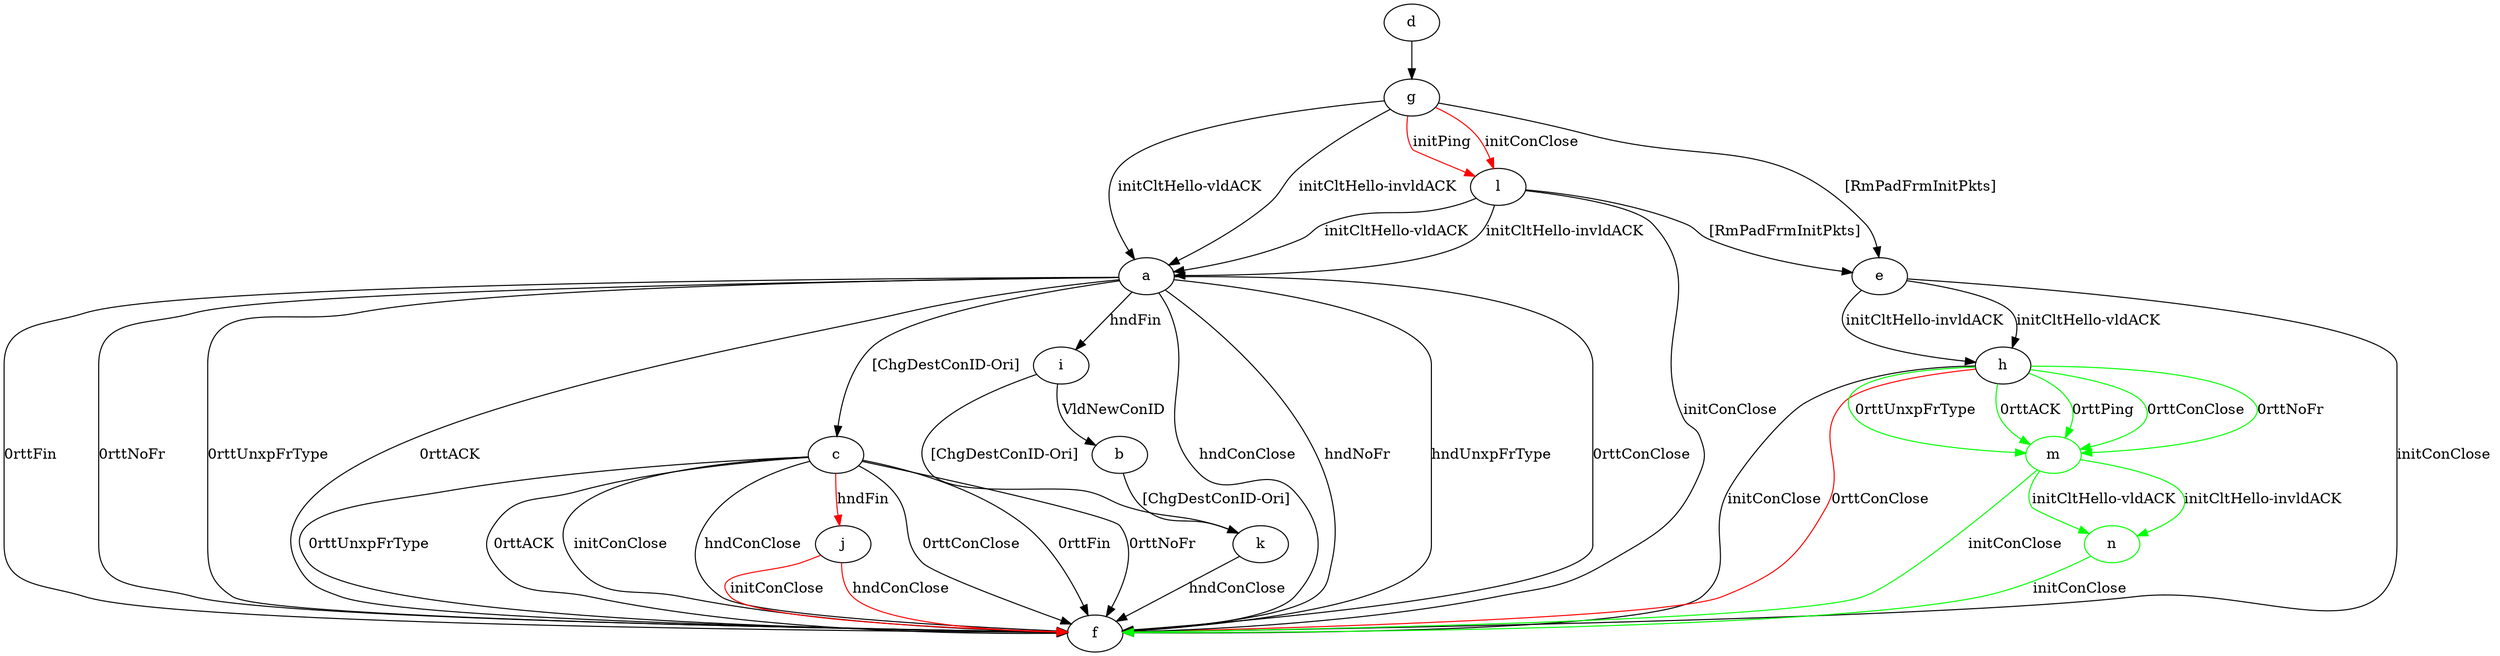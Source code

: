 digraph "" {
	a -> c	[key=0,
		label="[ChgDestConID-Ori] "];
	a -> f	[key=0,
		label="hndConClose "];
	a -> f	[key=1,
		label="hndNoFr "];
	a -> f	[key=2,
		label="hndUnxpFrType "];
	a -> f	[key=3,
		label="0rttConClose "];
	a -> f	[key=4,
		label="0rttFin "];
	a -> f	[key=5,
		label="0rttNoFr "];
	a -> f	[key=6,
		label="0rttUnxpFrType "];
	a -> f	[key=7,
		label="0rttACK "];
	a -> i	[key=0,
		label="hndFin "];
	b -> k	[key=0,
		label="[ChgDestConID-Ori] "];
	c -> f	[key=0,
		label="initConClose "];
	c -> f	[key=1,
		label="hndConClose "];
	c -> f	[key=2,
		label="0rttConClose "];
	c -> f	[key=3,
		label="0rttFin "];
	c -> f	[key=4,
		label="0rttNoFr "];
	c -> f	[key=5,
		label="0rttUnxpFrType "];
	c -> f	[key=6,
		label="0rttACK "];
	c -> j	[key=0,
		color=red,
		label="hndFin "];
	d -> g	[key=0];
	e -> f	[key=0,
		label="initConClose "];
	e -> h	[key=0,
		label="initCltHello-vldACK "];
	e -> h	[key=1,
		label="initCltHello-invldACK "];
	g -> a	[key=0,
		label="initCltHello-vldACK "];
	g -> a	[key=1,
		label="initCltHello-invldACK "];
	g -> e	[key=0,
		label="[RmPadFrmInitPkts] "];
	g -> l	[key=0,
		color=red,
		label="initPing "];
	g -> l	[key=1,
		color=red,
		label="initConClose "];
	h -> f	[key=0,
		label="initConClose "];
	h -> f	[key=1,
		color=red,
		label="0rttConClose "];
	m	[color=green];
	h -> m	[key=0,
		color=green,
		label="0rttPing "];
	h -> m	[key=1,
		color=green,
		label="0rttConClose "];
	h -> m	[key=2,
		color=green,
		label="0rttNoFr "];
	h -> m	[key=3,
		color=green,
		label="0rttUnxpFrType "];
	h -> m	[key=4,
		color=green,
		label="0rttACK "];
	i -> b	[key=0,
		label="VldNewConID "];
	i -> k	[key=0,
		label="[ChgDestConID-Ori] "];
	j -> f	[key=0,
		color=red,
		label="initConClose "];
	j -> f	[key=1,
		color=red,
		label="hndConClose "];
	k -> f	[key=0,
		label="hndConClose "];
	l -> a	[key=0,
		label="initCltHello-vldACK "];
	l -> a	[key=1,
		label="initCltHello-invldACK "];
	l -> e	[key=0,
		label="[RmPadFrmInitPkts] "];
	l -> f	[key=0,
		label="initConClose "];
	m -> f	[key=0,
		color=green,
		label="initConClose "];
	n	[color=green];
	m -> n	[key=0,
		color=green,
		label="initCltHello-vldACK "];
	m -> n	[key=1,
		color=green,
		label="initCltHello-invldACK "];
	n -> f	[key=0,
		color=green,
		label="initConClose "];
}
